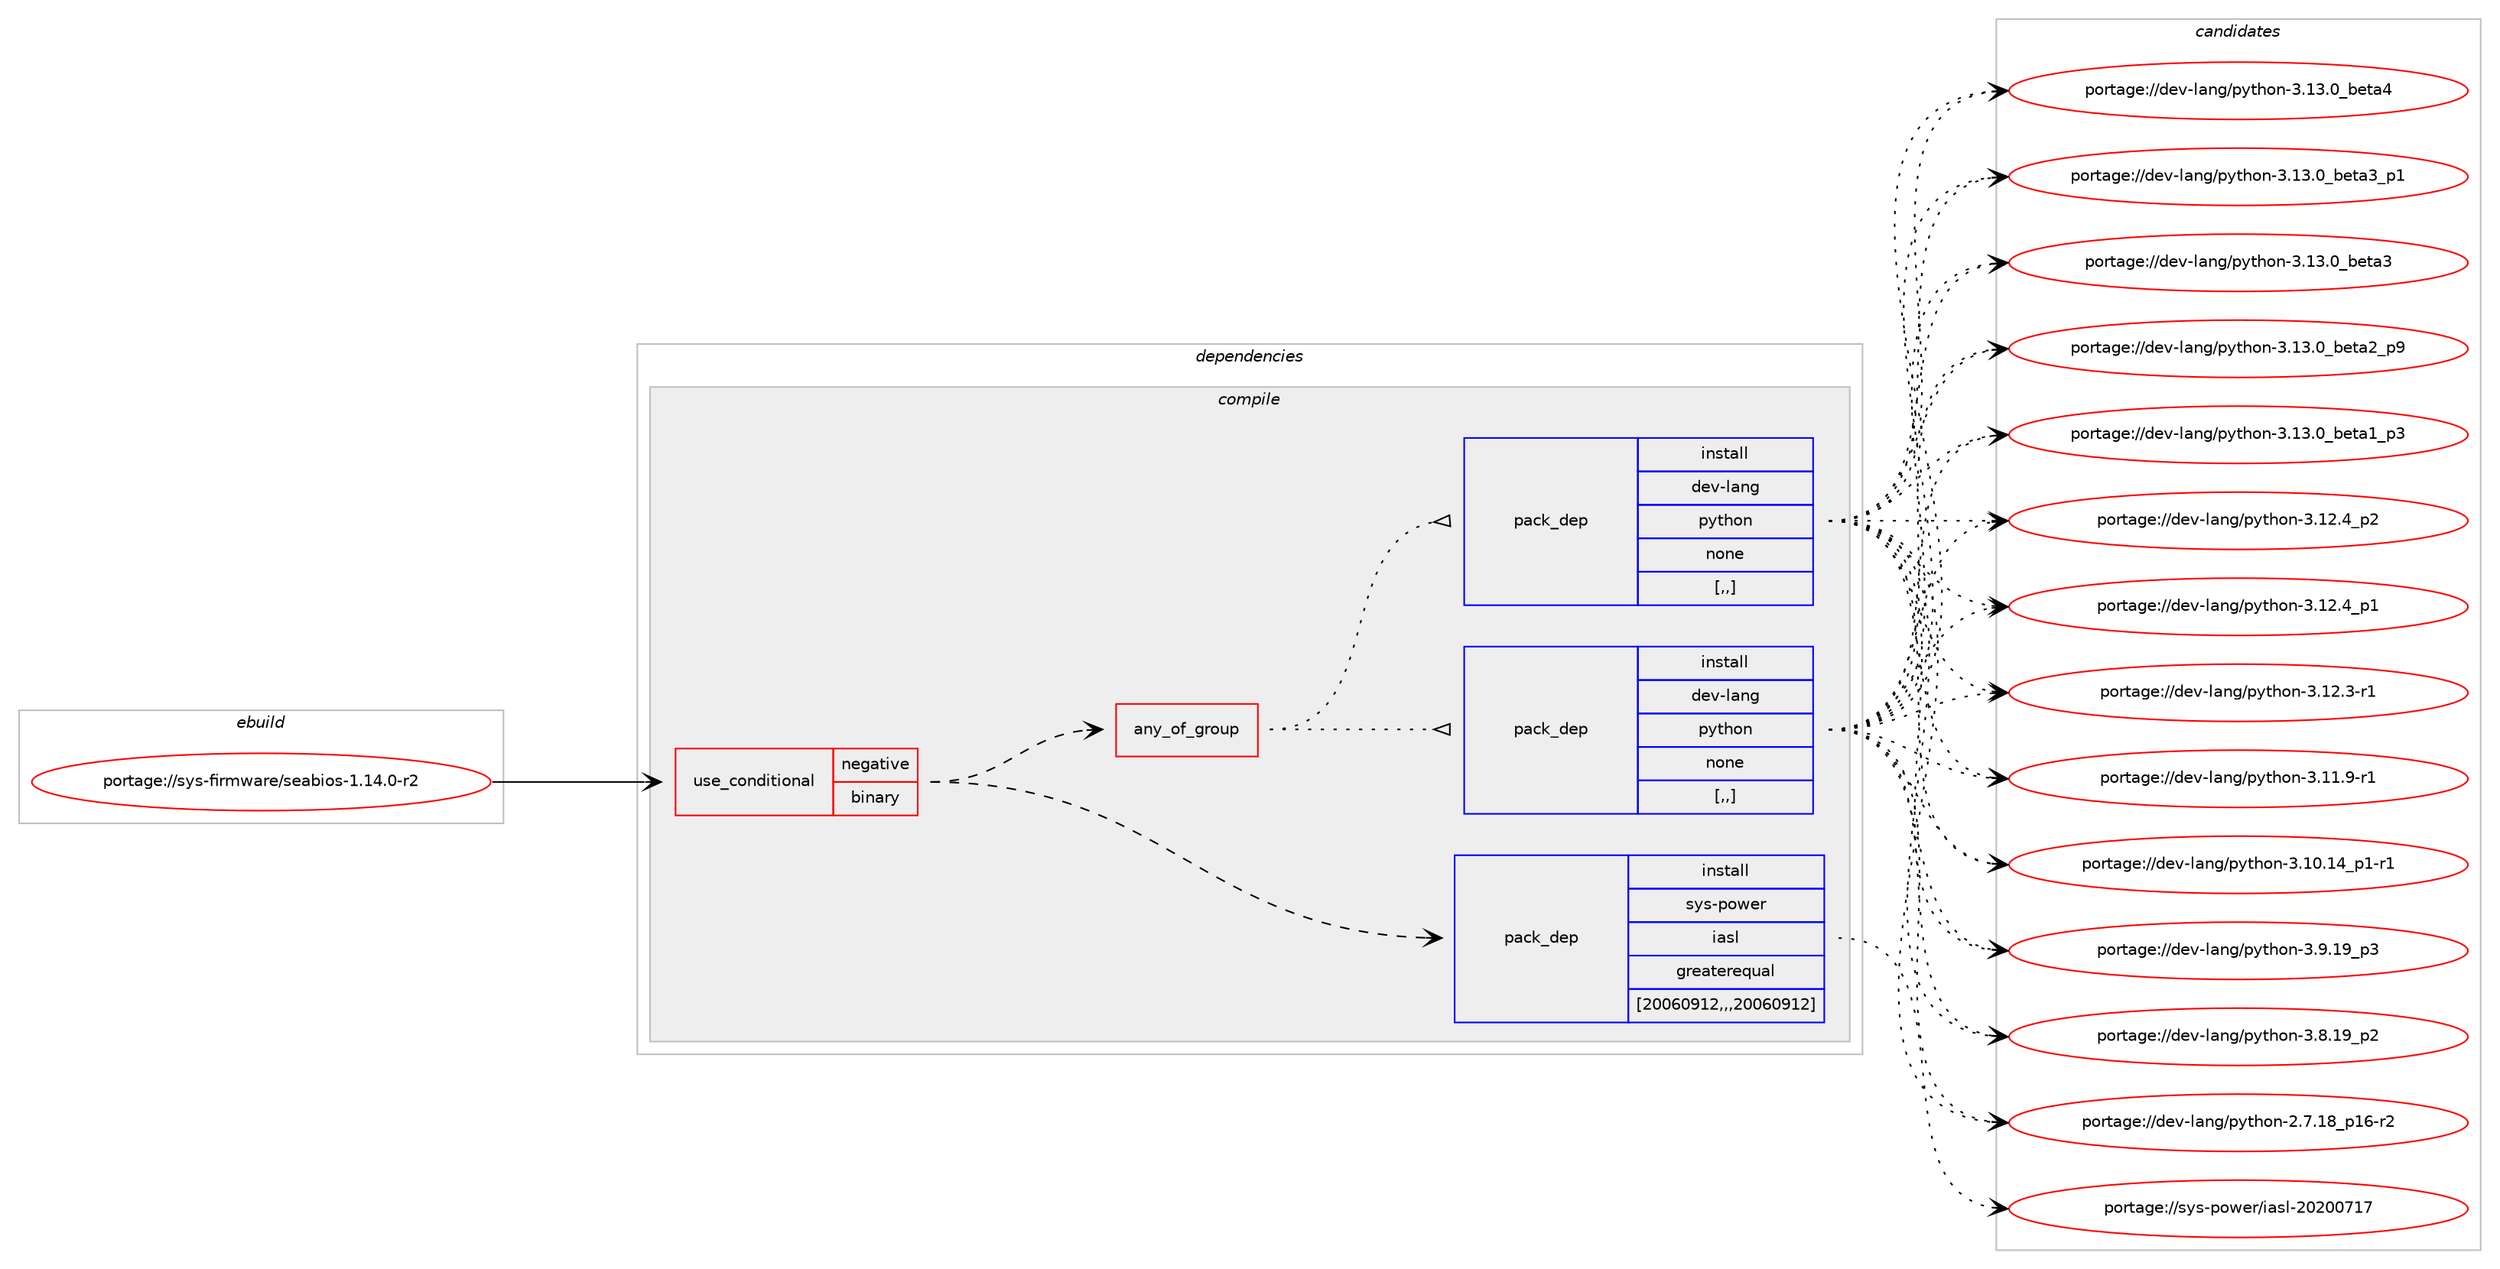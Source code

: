 digraph prolog {

# *************
# Graph options
# *************

newrank=true;
concentrate=true;
compound=true;
graph [rankdir=LR,fontname=Helvetica,fontsize=10,ranksep=1.5];#, ranksep=2.5, nodesep=0.2];
edge  [arrowhead=vee];
node  [fontname=Helvetica,fontsize=10];

# **********
# The ebuild
# **********

subgraph cluster_leftcol {
color=gray;
label=<<i>ebuild</i>>;
id [label="portage://sys-firmware/seabios-1.14.0-r2", color=red, width=4, href="../sys-firmware/seabios-1.14.0-r2.svg"];
}

# ****************
# The dependencies
# ****************

subgraph cluster_midcol {
color=gray;
label=<<i>dependencies</i>>;
subgraph cluster_compile {
fillcolor="#eeeeee";
style=filled;
label=<<i>compile</i>>;
subgraph cond115793 {
dependency434954 [label=<<TABLE BORDER="0" CELLBORDER="1" CELLSPACING="0" CELLPADDING="4"><TR><TD ROWSPAN="3" CELLPADDING="10">use_conditional</TD></TR><TR><TD>negative</TD></TR><TR><TD>binary</TD></TR></TABLE>>, shape=none, color=red];
subgraph pack316194 {
dependency434955 [label=<<TABLE BORDER="0" CELLBORDER="1" CELLSPACING="0" CELLPADDING="4" WIDTH="220"><TR><TD ROWSPAN="6" CELLPADDING="30">pack_dep</TD></TR><TR><TD WIDTH="110">install</TD></TR><TR><TD>sys-power</TD></TR><TR><TD>iasl</TD></TR><TR><TD>greaterequal</TD></TR><TR><TD>[20060912,,,20060912]</TD></TR></TABLE>>, shape=none, color=blue];
}
dependency434954:e -> dependency434955:w [weight=20,style="dashed",arrowhead="vee"];
subgraph any2738 {
dependency434956 [label=<<TABLE BORDER="0" CELLBORDER="1" CELLSPACING="0" CELLPADDING="4"><TR><TD CELLPADDING="10">any_of_group</TD></TR></TABLE>>, shape=none, color=red];subgraph pack316195 {
dependency434957 [label=<<TABLE BORDER="0" CELLBORDER="1" CELLSPACING="0" CELLPADDING="4" WIDTH="220"><TR><TD ROWSPAN="6" CELLPADDING="30">pack_dep</TD></TR><TR><TD WIDTH="110">install</TD></TR><TR><TD>dev-lang</TD></TR><TR><TD>python</TD></TR><TR><TD>none</TD></TR><TR><TD>[,,]</TD></TR></TABLE>>, shape=none, color=blue];
}
dependency434956:e -> dependency434957:w [weight=20,style="dotted",arrowhead="oinv"];
subgraph pack316196 {
dependency434958 [label=<<TABLE BORDER="0" CELLBORDER="1" CELLSPACING="0" CELLPADDING="4" WIDTH="220"><TR><TD ROWSPAN="6" CELLPADDING="30">pack_dep</TD></TR><TR><TD WIDTH="110">install</TD></TR><TR><TD>dev-lang</TD></TR><TR><TD>python</TD></TR><TR><TD>none</TD></TR><TR><TD>[,,]</TD></TR></TABLE>>, shape=none, color=blue];
}
dependency434956:e -> dependency434958:w [weight=20,style="dotted",arrowhead="oinv"];
}
dependency434954:e -> dependency434956:w [weight=20,style="dashed",arrowhead="vee"];
}
id:e -> dependency434954:w [weight=20,style="solid",arrowhead="vee"];
}
subgraph cluster_compileandrun {
fillcolor="#eeeeee";
style=filled;
label=<<i>compile and run</i>>;
}
subgraph cluster_run {
fillcolor="#eeeeee";
style=filled;
label=<<i>run</i>>;
}
}

# **************
# The candidates
# **************

subgraph cluster_choices {
rank=same;
color=gray;
label=<<i>candidates</i>>;

subgraph choice316194 {
color=black;
nodesep=1;
choice115121115451121111191011144710597115108455048504848554955 [label="portage://sys-power/iasl-20200717", color=red, width=4,href="../sys-power/iasl-20200717.svg"];
dependency434955:e -> choice115121115451121111191011144710597115108455048504848554955:w [style=dotted,weight="100"];
}
subgraph choice316195 {
color=black;
nodesep=1;
choice1001011184510897110103471121211161041111104551464951464895981011169752 [label="portage://dev-lang/python-3.13.0_beta4", color=red, width=4,href="../dev-lang/python-3.13.0_beta4.svg"];
choice10010111845108971101034711212111610411111045514649514648959810111697519511249 [label="portage://dev-lang/python-3.13.0_beta3_p1", color=red, width=4,href="../dev-lang/python-3.13.0_beta3_p1.svg"];
choice1001011184510897110103471121211161041111104551464951464895981011169751 [label="portage://dev-lang/python-3.13.0_beta3", color=red, width=4,href="../dev-lang/python-3.13.0_beta3.svg"];
choice10010111845108971101034711212111610411111045514649514648959810111697509511257 [label="portage://dev-lang/python-3.13.0_beta2_p9", color=red, width=4,href="../dev-lang/python-3.13.0_beta2_p9.svg"];
choice10010111845108971101034711212111610411111045514649514648959810111697499511251 [label="portage://dev-lang/python-3.13.0_beta1_p3", color=red, width=4,href="../dev-lang/python-3.13.0_beta1_p3.svg"];
choice100101118451089711010347112121116104111110455146495046529511250 [label="portage://dev-lang/python-3.12.4_p2", color=red, width=4,href="../dev-lang/python-3.12.4_p2.svg"];
choice100101118451089711010347112121116104111110455146495046529511249 [label="portage://dev-lang/python-3.12.4_p1", color=red, width=4,href="../dev-lang/python-3.12.4_p1.svg"];
choice100101118451089711010347112121116104111110455146495046514511449 [label="portage://dev-lang/python-3.12.3-r1", color=red, width=4,href="../dev-lang/python-3.12.3-r1.svg"];
choice100101118451089711010347112121116104111110455146494946574511449 [label="portage://dev-lang/python-3.11.9-r1", color=red, width=4,href="../dev-lang/python-3.11.9-r1.svg"];
choice100101118451089711010347112121116104111110455146494846495295112494511449 [label="portage://dev-lang/python-3.10.14_p1-r1", color=red, width=4,href="../dev-lang/python-3.10.14_p1-r1.svg"];
choice100101118451089711010347112121116104111110455146574649579511251 [label="portage://dev-lang/python-3.9.19_p3", color=red, width=4,href="../dev-lang/python-3.9.19_p3.svg"];
choice100101118451089711010347112121116104111110455146564649579511250 [label="portage://dev-lang/python-3.8.19_p2", color=red, width=4,href="../dev-lang/python-3.8.19_p2.svg"];
choice100101118451089711010347112121116104111110455046554649569511249544511450 [label="portage://dev-lang/python-2.7.18_p16-r2", color=red, width=4,href="../dev-lang/python-2.7.18_p16-r2.svg"];
dependency434957:e -> choice1001011184510897110103471121211161041111104551464951464895981011169752:w [style=dotted,weight="100"];
dependency434957:e -> choice10010111845108971101034711212111610411111045514649514648959810111697519511249:w [style=dotted,weight="100"];
dependency434957:e -> choice1001011184510897110103471121211161041111104551464951464895981011169751:w [style=dotted,weight="100"];
dependency434957:e -> choice10010111845108971101034711212111610411111045514649514648959810111697509511257:w [style=dotted,weight="100"];
dependency434957:e -> choice10010111845108971101034711212111610411111045514649514648959810111697499511251:w [style=dotted,weight="100"];
dependency434957:e -> choice100101118451089711010347112121116104111110455146495046529511250:w [style=dotted,weight="100"];
dependency434957:e -> choice100101118451089711010347112121116104111110455146495046529511249:w [style=dotted,weight="100"];
dependency434957:e -> choice100101118451089711010347112121116104111110455146495046514511449:w [style=dotted,weight="100"];
dependency434957:e -> choice100101118451089711010347112121116104111110455146494946574511449:w [style=dotted,weight="100"];
dependency434957:e -> choice100101118451089711010347112121116104111110455146494846495295112494511449:w [style=dotted,weight="100"];
dependency434957:e -> choice100101118451089711010347112121116104111110455146574649579511251:w [style=dotted,weight="100"];
dependency434957:e -> choice100101118451089711010347112121116104111110455146564649579511250:w [style=dotted,weight="100"];
dependency434957:e -> choice100101118451089711010347112121116104111110455046554649569511249544511450:w [style=dotted,weight="100"];
}
subgraph choice316196 {
color=black;
nodesep=1;
choice1001011184510897110103471121211161041111104551464951464895981011169752 [label="portage://dev-lang/python-3.13.0_beta4", color=red, width=4,href="../dev-lang/python-3.13.0_beta4.svg"];
choice10010111845108971101034711212111610411111045514649514648959810111697519511249 [label="portage://dev-lang/python-3.13.0_beta3_p1", color=red, width=4,href="../dev-lang/python-3.13.0_beta3_p1.svg"];
choice1001011184510897110103471121211161041111104551464951464895981011169751 [label="portage://dev-lang/python-3.13.0_beta3", color=red, width=4,href="../dev-lang/python-3.13.0_beta3.svg"];
choice10010111845108971101034711212111610411111045514649514648959810111697509511257 [label="portage://dev-lang/python-3.13.0_beta2_p9", color=red, width=4,href="../dev-lang/python-3.13.0_beta2_p9.svg"];
choice10010111845108971101034711212111610411111045514649514648959810111697499511251 [label="portage://dev-lang/python-3.13.0_beta1_p3", color=red, width=4,href="../dev-lang/python-3.13.0_beta1_p3.svg"];
choice100101118451089711010347112121116104111110455146495046529511250 [label="portage://dev-lang/python-3.12.4_p2", color=red, width=4,href="../dev-lang/python-3.12.4_p2.svg"];
choice100101118451089711010347112121116104111110455146495046529511249 [label="portage://dev-lang/python-3.12.4_p1", color=red, width=4,href="../dev-lang/python-3.12.4_p1.svg"];
choice100101118451089711010347112121116104111110455146495046514511449 [label="portage://dev-lang/python-3.12.3-r1", color=red, width=4,href="../dev-lang/python-3.12.3-r1.svg"];
choice100101118451089711010347112121116104111110455146494946574511449 [label="portage://dev-lang/python-3.11.9-r1", color=red, width=4,href="../dev-lang/python-3.11.9-r1.svg"];
choice100101118451089711010347112121116104111110455146494846495295112494511449 [label="portage://dev-lang/python-3.10.14_p1-r1", color=red, width=4,href="../dev-lang/python-3.10.14_p1-r1.svg"];
choice100101118451089711010347112121116104111110455146574649579511251 [label="portage://dev-lang/python-3.9.19_p3", color=red, width=4,href="../dev-lang/python-3.9.19_p3.svg"];
choice100101118451089711010347112121116104111110455146564649579511250 [label="portage://dev-lang/python-3.8.19_p2", color=red, width=4,href="../dev-lang/python-3.8.19_p2.svg"];
choice100101118451089711010347112121116104111110455046554649569511249544511450 [label="portage://dev-lang/python-2.7.18_p16-r2", color=red, width=4,href="../dev-lang/python-2.7.18_p16-r2.svg"];
dependency434958:e -> choice1001011184510897110103471121211161041111104551464951464895981011169752:w [style=dotted,weight="100"];
dependency434958:e -> choice10010111845108971101034711212111610411111045514649514648959810111697519511249:w [style=dotted,weight="100"];
dependency434958:e -> choice1001011184510897110103471121211161041111104551464951464895981011169751:w [style=dotted,weight="100"];
dependency434958:e -> choice10010111845108971101034711212111610411111045514649514648959810111697509511257:w [style=dotted,weight="100"];
dependency434958:e -> choice10010111845108971101034711212111610411111045514649514648959810111697499511251:w [style=dotted,weight="100"];
dependency434958:e -> choice100101118451089711010347112121116104111110455146495046529511250:w [style=dotted,weight="100"];
dependency434958:e -> choice100101118451089711010347112121116104111110455146495046529511249:w [style=dotted,weight="100"];
dependency434958:e -> choice100101118451089711010347112121116104111110455146495046514511449:w [style=dotted,weight="100"];
dependency434958:e -> choice100101118451089711010347112121116104111110455146494946574511449:w [style=dotted,weight="100"];
dependency434958:e -> choice100101118451089711010347112121116104111110455146494846495295112494511449:w [style=dotted,weight="100"];
dependency434958:e -> choice100101118451089711010347112121116104111110455146574649579511251:w [style=dotted,weight="100"];
dependency434958:e -> choice100101118451089711010347112121116104111110455146564649579511250:w [style=dotted,weight="100"];
dependency434958:e -> choice100101118451089711010347112121116104111110455046554649569511249544511450:w [style=dotted,weight="100"];
}
}

}
